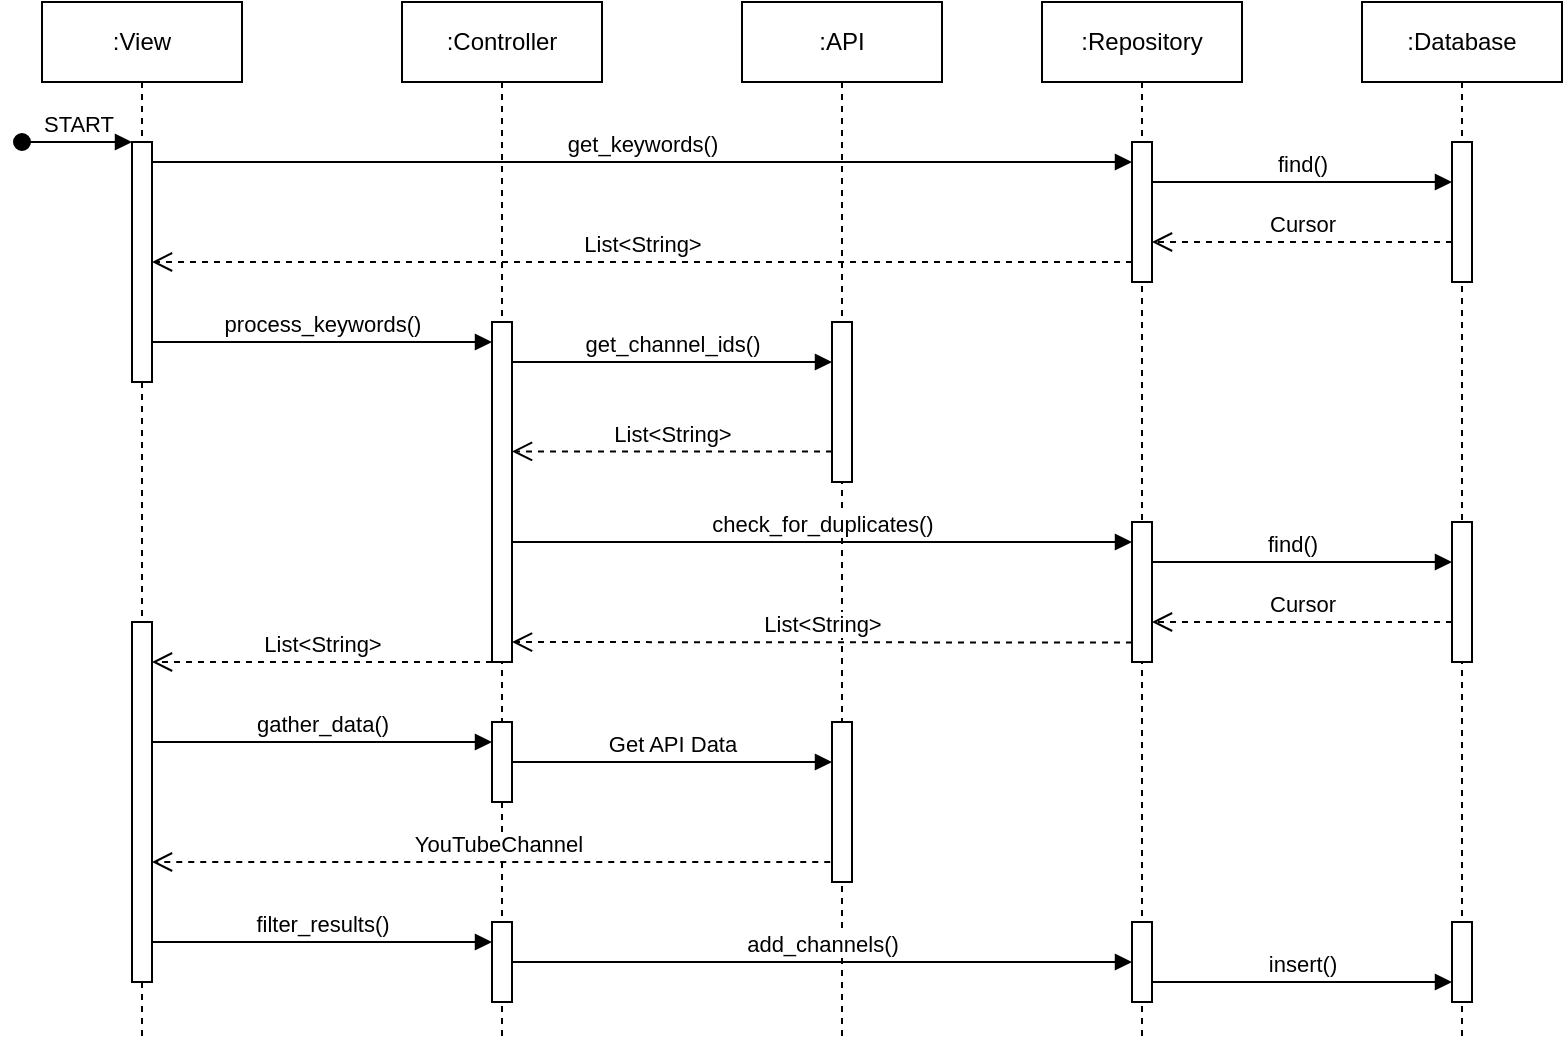 <mxfile version="21.3.7" type="github">
  <diagram name="Page-1" id="2YBvvXClWsGukQMizWep">
    <mxGraphModel dx="1434" dy="796" grid="1" gridSize="10" guides="1" tooltips="1" connect="1" arrows="1" fold="1" page="1" pageScale="1" pageWidth="850" pageHeight="1100" math="0" shadow="0">
      <root>
        <mxCell id="0" />
        <mxCell id="1" parent="0" />
        <mxCell id="aM9ryv3xv72pqoxQDRHE-1" value=":View" style="shape=umlLifeline;perimeter=lifelinePerimeter;whiteSpace=wrap;html=1;container=0;dropTarget=0;collapsible=0;recursiveResize=0;outlineConnect=0;portConstraint=eastwest;newEdgeStyle={&quot;edgeStyle&quot;:&quot;elbowEdgeStyle&quot;,&quot;elbow&quot;:&quot;vertical&quot;,&quot;curved&quot;:0,&quot;rounded&quot;:0};" parent="1" vertex="1">
          <mxGeometry x="40" y="40" width="100" height="520" as="geometry" />
        </mxCell>
        <mxCell id="aM9ryv3xv72pqoxQDRHE-2" value="" style="html=1;points=[];perimeter=orthogonalPerimeter;outlineConnect=0;targetShapes=umlLifeline;portConstraint=eastwest;newEdgeStyle={&quot;edgeStyle&quot;:&quot;elbowEdgeStyle&quot;,&quot;elbow&quot;:&quot;vertical&quot;,&quot;curved&quot;:0,&quot;rounded&quot;:0};" parent="aM9ryv3xv72pqoxQDRHE-1" vertex="1">
          <mxGeometry x="45" y="70" width="10" height="120" as="geometry" />
        </mxCell>
        <mxCell id="aM9ryv3xv72pqoxQDRHE-3" value="START" style="html=1;verticalAlign=bottom;startArrow=oval;endArrow=block;startSize=8;edgeStyle=elbowEdgeStyle;elbow=vertical;curved=0;rounded=0;" parent="aM9ryv3xv72pqoxQDRHE-1" target="aM9ryv3xv72pqoxQDRHE-2" edge="1">
          <mxGeometry relative="1" as="geometry">
            <mxPoint x="-10" y="70" as="sourcePoint" />
            <Array as="points">
              <mxPoint y="70" />
            </Array>
          </mxGeometry>
        </mxCell>
        <mxCell id="GnVSEMgAp9UW6sxPv6MO-26" value="" style="html=1;points=[];perimeter=orthogonalPerimeter;outlineConnect=0;targetShapes=umlLifeline;portConstraint=eastwest;newEdgeStyle={&quot;edgeStyle&quot;:&quot;elbowEdgeStyle&quot;,&quot;elbow&quot;:&quot;vertical&quot;,&quot;curved&quot;:0,&quot;rounded&quot;:0};" parent="aM9ryv3xv72pqoxQDRHE-1" vertex="1">
          <mxGeometry x="45" y="310" width="10" height="180" as="geometry" />
        </mxCell>
        <mxCell id="aM9ryv3xv72pqoxQDRHE-5" value=":Controller" style="shape=umlLifeline;perimeter=lifelinePerimeter;whiteSpace=wrap;html=1;container=0;dropTarget=0;collapsible=0;recursiveResize=0;outlineConnect=0;portConstraint=eastwest;newEdgeStyle={&quot;edgeStyle&quot;:&quot;elbowEdgeStyle&quot;,&quot;elbow&quot;:&quot;vertical&quot;,&quot;curved&quot;:0,&quot;rounded&quot;:0};" parent="1" vertex="1">
          <mxGeometry x="220" y="40" width="100" height="520" as="geometry" />
        </mxCell>
        <mxCell id="GnVSEMgAp9UW6sxPv6MO-16" value="" style="html=1;points=[];perimeter=orthogonalPerimeter;outlineConnect=0;targetShapes=umlLifeline;portConstraint=eastwest;newEdgeStyle={&quot;edgeStyle&quot;:&quot;elbowEdgeStyle&quot;,&quot;elbow&quot;:&quot;vertical&quot;,&quot;curved&quot;:0,&quot;rounded&quot;:0};" parent="aM9ryv3xv72pqoxQDRHE-5" vertex="1">
          <mxGeometry x="45" y="160" width="10" height="170" as="geometry" />
        </mxCell>
        <mxCell id="GnVSEMgAp9UW6sxPv6MO-40" value="" style="html=1;points=[];perimeter=orthogonalPerimeter;outlineConnect=0;targetShapes=umlLifeline;portConstraint=eastwest;newEdgeStyle={&quot;edgeStyle&quot;:&quot;elbowEdgeStyle&quot;,&quot;elbow&quot;:&quot;vertical&quot;,&quot;curved&quot;:0,&quot;rounded&quot;:0};" parent="aM9ryv3xv72pqoxQDRHE-5" vertex="1">
          <mxGeometry x="45" y="460" width="10" height="40" as="geometry" />
        </mxCell>
        <mxCell id="aM9ryv3xv72pqoxQDRHE-7" value="get_keywords()" style="html=1;verticalAlign=bottom;endArrow=block;edgeStyle=elbowEdgeStyle;elbow=vertical;curved=0;rounded=0;" parent="1" source="aM9ryv3xv72pqoxQDRHE-2" target="GnVSEMgAp9UW6sxPv6MO-4" edge="1">
          <mxGeometry relative="1" as="geometry">
            <mxPoint x="195" y="130" as="sourcePoint" />
            <Array as="points">
              <mxPoint x="180" y="120" />
            </Array>
            <mxPoint x="580" y="120" as="targetPoint" />
          </mxGeometry>
        </mxCell>
        <mxCell id="aM9ryv3xv72pqoxQDRHE-8" value="Cursor" style="html=1;verticalAlign=bottom;endArrow=open;dashed=1;endSize=8;edgeStyle=elbowEdgeStyle;elbow=vertical;curved=0;rounded=0;" parent="1" source="GnVSEMgAp9UW6sxPv6MO-6" target="GnVSEMgAp9UW6sxPv6MO-4" edge="1">
          <mxGeometry relative="1" as="geometry">
            <mxPoint x="195" y="205" as="targetPoint" />
            <Array as="points">
              <mxPoint x="720" y="160" />
              <mxPoint x="620" y="170" />
              <mxPoint x="660" y="280" />
            </Array>
            <mxPoint x="265" y="280" as="sourcePoint" />
          </mxGeometry>
        </mxCell>
        <mxCell id="GnVSEMgAp9UW6sxPv6MO-1" value=":API" style="shape=umlLifeline;perimeter=lifelinePerimeter;whiteSpace=wrap;html=1;container=0;dropTarget=0;collapsible=0;recursiveResize=0;outlineConnect=0;portConstraint=eastwest;newEdgeStyle={&quot;edgeStyle&quot;:&quot;elbowEdgeStyle&quot;,&quot;elbow&quot;:&quot;vertical&quot;,&quot;curved&quot;:0,&quot;rounded&quot;:0};" parent="1" vertex="1">
          <mxGeometry x="390" y="40" width="100" height="520" as="geometry" />
        </mxCell>
        <mxCell id="GnVSEMgAp9UW6sxPv6MO-17" value="" style="html=1;points=[];perimeter=orthogonalPerimeter;outlineConnect=0;targetShapes=umlLifeline;portConstraint=eastwest;newEdgeStyle={&quot;edgeStyle&quot;:&quot;elbowEdgeStyle&quot;,&quot;elbow&quot;:&quot;vertical&quot;,&quot;curved&quot;:0,&quot;rounded&quot;:0};" parent="GnVSEMgAp9UW6sxPv6MO-1" vertex="1">
          <mxGeometry x="45" y="160" width="10" height="80" as="geometry" />
        </mxCell>
        <mxCell id="GnVSEMgAp9UW6sxPv6MO-32" value="" style="html=1;points=[];perimeter=orthogonalPerimeter;outlineConnect=0;targetShapes=umlLifeline;portConstraint=eastwest;newEdgeStyle={&quot;edgeStyle&quot;:&quot;elbowEdgeStyle&quot;,&quot;elbow&quot;:&quot;vertical&quot;,&quot;curved&quot;:0,&quot;rounded&quot;:0};" parent="GnVSEMgAp9UW6sxPv6MO-1" vertex="1">
          <mxGeometry x="45" y="360" width="10" height="80" as="geometry" />
        </mxCell>
        <mxCell id="GnVSEMgAp9UW6sxPv6MO-3" value=":Repository" style="shape=umlLifeline;perimeter=lifelinePerimeter;whiteSpace=wrap;html=1;container=0;dropTarget=0;collapsible=0;recursiveResize=0;outlineConnect=0;portConstraint=eastwest;newEdgeStyle={&quot;edgeStyle&quot;:&quot;elbowEdgeStyle&quot;,&quot;elbow&quot;:&quot;vertical&quot;,&quot;curved&quot;:0,&quot;rounded&quot;:0};" parent="1" vertex="1">
          <mxGeometry x="540" y="40" width="100" height="520" as="geometry" />
        </mxCell>
        <mxCell id="GnVSEMgAp9UW6sxPv6MO-4" value="" style="html=1;points=[];perimeter=orthogonalPerimeter;outlineConnect=0;targetShapes=umlLifeline;portConstraint=eastwest;newEdgeStyle={&quot;edgeStyle&quot;:&quot;elbowEdgeStyle&quot;,&quot;elbow&quot;:&quot;vertical&quot;,&quot;curved&quot;:0,&quot;rounded&quot;:0};" parent="GnVSEMgAp9UW6sxPv6MO-3" vertex="1">
          <mxGeometry x="45" y="70" width="10" height="70" as="geometry" />
        </mxCell>
        <mxCell id="GnVSEMgAp9UW6sxPv6MO-20" value="" style="html=1;points=[];perimeter=orthogonalPerimeter;outlineConnect=0;targetShapes=umlLifeline;portConstraint=eastwest;newEdgeStyle={&quot;edgeStyle&quot;:&quot;elbowEdgeStyle&quot;,&quot;elbow&quot;:&quot;vertical&quot;,&quot;curved&quot;:0,&quot;rounded&quot;:0};" parent="GnVSEMgAp9UW6sxPv6MO-3" vertex="1">
          <mxGeometry x="45" y="260" width="10" height="70" as="geometry" />
        </mxCell>
        <mxCell id="GnVSEMgAp9UW6sxPv6MO-35" value="" style="html=1;points=[];perimeter=orthogonalPerimeter;outlineConnect=0;targetShapes=umlLifeline;portConstraint=eastwest;newEdgeStyle={&quot;edgeStyle&quot;:&quot;elbowEdgeStyle&quot;,&quot;elbow&quot;:&quot;vertical&quot;,&quot;curved&quot;:0,&quot;rounded&quot;:0};" parent="GnVSEMgAp9UW6sxPv6MO-3" vertex="1">
          <mxGeometry x="45" y="460" width="10" height="40" as="geometry" />
        </mxCell>
        <mxCell id="GnVSEMgAp9UW6sxPv6MO-5" value=":Database" style="shape=umlLifeline;perimeter=lifelinePerimeter;whiteSpace=wrap;html=1;container=0;dropTarget=0;collapsible=0;recursiveResize=0;outlineConnect=0;portConstraint=eastwest;newEdgeStyle={&quot;edgeStyle&quot;:&quot;elbowEdgeStyle&quot;,&quot;elbow&quot;:&quot;vertical&quot;,&quot;curved&quot;:0,&quot;rounded&quot;:0};" parent="1" vertex="1">
          <mxGeometry x="700" y="40" width="100" height="520" as="geometry" />
        </mxCell>
        <mxCell id="GnVSEMgAp9UW6sxPv6MO-6" value="" style="html=1;points=[];perimeter=orthogonalPerimeter;outlineConnect=0;targetShapes=umlLifeline;portConstraint=eastwest;newEdgeStyle={&quot;edgeStyle&quot;:&quot;elbowEdgeStyle&quot;,&quot;elbow&quot;:&quot;vertical&quot;,&quot;curved&quot;:0,&quot;rounded&quot;:0};" parent="GnVSEMgAp9UW6sxPv6MO-5" vertex="1">
          <mxGeometry x="45" y="70" width="10" height="70" as="geometry" />
        </mxCell>
        <mxCell id="GnVSEMgAp9UW6sxPv6MO-22" value="" style="html=1;points=[];perimeter=orthogonalPerimeter;outlineConnect=0;targetShapes=umlLifeline;portConstraint=eastwest;newEdgeStyle={&quot;edgeStyle&quot;:&quot;elbowEdgeStyle&quot;,&quot;elbow&quot;:&quot;vertical&quot;,&quot;curved&quot;:0,&quot;rounded&quot;:0};" parent="GnVSEMgAp9UW6sxPv6MO-5" vertex="1">
          <mxGeometry x="45" y="260" width="10" height="70" as="geometry" />
        </mxCell>
        <mxCell id="GnVSEMgAp9UW6sxPv6MO-37" value="" style="html=1;points=[];perimeter=orthogonalPerimeter;outlineConnect=0;targetShapes=umlLifeline;portConstraint=eastwest;newEdgeStyle={&quot;edgeStyle&quot;:&quot;elbowEdgeStyle&quot;,&quot;elbow&quot;:&quot;vertical&quot;,&quot;curved&quot;:0,&quot;rounded&quot;:0};" parent="GnVSEMgAp9UW6sxPv6MO-5" vertex="1">
          <mxGeometry x="45" y="460" width="10" height="40" as="geometry" />
        </mxCell>
        <mxCell id="GnVSEMgAp9UW6sxPv6MO-10" value="find()" style="html=1;verticalAlign=bottom;endArrow=block;edgeStyle=elbowEdgeStyle;elbow=vertical;curved=0;rounded=0;" parent="1" source="GnVSEMgAp9UW6sxPv6MO-4" target="GnVSEMgAp9UW6sxPv6MO-6" edge="1">
          <mxGeometry relative="1" as="geometry">
            <mxPoint x="600" y="120" as="sourcePoint" />
            <Array as="points">
              <mxPoint x="700" y="130" />
              <mxPoint x="680" y="120" />
              <mxPoint x="740" y="120" />
              <mxPoint x="740" y="120" />
            </Array>
            <mxPoint x="740" y="120" as="targetPoint" />
            <mxPoint as="offset" />
          </mxGeometry>
        </mxCell>
        <mxCell id="GnVSEMgAp9UW6sxPv6MO-14" value="process_keywords()" style="html=1;verticalAlign=bottom;endArrow=block;edgeStyle=elbowEdgeStyle;elbow=vertical;curved=0;rounded=0;" parent="1" source="aM9ryv3xv72pqoxQDRHE-2" target="GnVSEMgAp9UW6sxPv6MO-16" edge="1">
          <mxGeometry relative="1" as="geometry">
            <mxPoint x="110" y="210" as="sourcePoint" />
            <Array as="points">
              <mxPoint x="230" y="210" />
              <mxPoint x="130" y="220" />
              <mxPoint x="195" y="210" />
              <mxPoint x="255" y="210" />
              <mxPoint x="255" y="210" />
            </Array>
            <mxPoint x="260" y="220" as="targetPoint" />
            <mxPoint as="offset" />
          </mxGeometry>
        </mxCell>
        <mxCell id="GnVSEMgAp9UW6sxPv6MO-15" value="List&amp;lt;String&amp;gt;" style="html=1;verticalAlign=bottom;endArrow=open;dashed=1;endSize=8;edgeStyle=elbowEdgeStyle;elbow=vertical;curved=0;rounded=0;" parent="1" source="GnVSEMgAp9UW6sxPv6MO-4" target="aM9ryv3xv72pqoxQDRHE-2" edge="1">
          <mxGeometry relative="1" as="geometry">
            <mxPoint x="425" y="189.71" as="targetPoint" />
            <Array as="points">
              <mxPoint x="520" y="170" />
              <mxPoint x="450" y="189.71" />
              <mxPoint x="490" y="299.71" />
            </Array>
            <mxPoint x="575" y="189.71" as="sourcePoint" />
          </mxGeometry>
        </mxCell>
        <mxCell id="GnVSEMgAp9UW6sxPv6MO-18" value="get_channel_ids()" style="html=1;verticalAlign=bottom;endArrow=block;edgeStyle=elbowEdgeStyle;elbow=vertical;curved=0;rounded=0;" parent="1" source="GnVSEMgAp9UW6sxPv6MO-16" target="GnVSEMgAp9UW6sxPv6MO-17" edge="1">
          <mxGeometry relative="1" as="geometry">
            <mxPoint x="280" y="220" as="sourcePoint" />
            <Array as="points">
              <mxPoint x="305" y="220" />
              <mxPoint x="370" y="210" />
              <mxPoint x="430" y="210" />
              <mxPoint x="430" y="210" />
            </Array>
            <mxPoint x="440" y="220" as="targetPoint" />
            <mxPoint as="offset" />
          </mxGeometry>
        </mxCell>
        <mxCell id="GnVSEMgAp9UW6sxPv6MO-19" value="List&amp;lt;String&amp;gt;" style="html=1;verticalAlign=bottom;endArrow=open;dashed=1;endSize=8;edgeStyle=elbowEdgeStyle;elbow=vertical;curved=0;rounded=0;" parent="1" source="GnVSEMgAp9UW6sxPv6MO-17" edge="1">
          <mxGeometry relative="1" as="geometry">
            <mxPoint x="275" y="264.71" as="targetPoint" />
            <Array as="points">
              <mxPoint x="300" y="264.71" />
              <mxPoint x="340" y="374.71" />
            </Array>
            <mxPoint x="425" y="264.71" as="sourcePoint" />
            <mxPoint as="offset" />
          </mxGeometry>
        </mxCell>
        <mxCell id="GnVSEMgAp9UW6sxPv6MO-21" value="check_for_duplicates()" style="html=1;verticalAlign=bottom;endArrow=block;edgeStyle=elbowEdgeStyle;elbow=vertical;curved=0;rounded=0;" parent="1" source="GnVSEMgAp9UW6sxPv6MO-16" target="GnVSEMgAp9UW6sxPv6MO-20" edge="1">
          <mxGeometry relative="1" as="geometry">
            <mxPoint x="280" y="310" as="sourcePoint" />
            <Array as="points">
              <mxPoint x="315" y="310" />
              <mxPoint x="380" y="300" />
              <mxPoint x="440" y="300" />
              <mxPoint x="440" y="300" />
            </Array>
            <mxPoint x="450" y="310" as="targetPoint" />
            <mxPoint as="offset" />
          </mxGeometry>
        </mxCell>
        <mxCell id="GnVSEMgAp9UW6sxPv6MO-23" value="find()" style="html=1;verticalAlign=bottom;endArrow=block;edgeStyle=elbowEdgeStyle;elbow=vertical;curved=0;rounded=0;" parent="1" target="GnVSEMgAp9UW6sxPv6MO-22" edge="1">
          <mxGeometry relative="1" as="geometry">
            <mxPoint x="595" y="310" as="sourcePoint" />
            <Array as="points">
              <mxPoint x="650" y="320" />
              <mxPoint x="635" y="310" />
              <mxPoint x="700" y="300" />
              <mxPoint x="760" y="300" />
              <mxPoint x="760" y="300" />
            </Array>
            <mxPoint x="905" y="310" as="targetPoint" />
            <mxPoint as="offset" />
          </mxGeometry>
        </mxCell>
        <mxCell id="GnVSEMgAp9UW6sxPv6MO-24" value="Cursor" style="html=1;verticalAlign=bottom;endArrow=open;dashed=1;endSize=8;edgeStyle=elbowEdgeStyle;elbow=vertical;curved=0;rounded=0;" parent="1" source="GnVSEMgAp9UW6sxPv6MO-22" target="GnVSEMgAp9UW6sxPv6MO-20" edge="1">
          <mxGeometry relative="1" as="geometry">
            <mxPoint x="590" y="350" as="targetPoint" />
            <Array as="points">
              <mxPoint x="720" y="350" />
              <mxPoint x="700" y="360" />
              <mxPoint x="615" y="350" />
              <mxPoint x="655" y="460" />
            </Array>
            <mxPoint x="740" y="350" as="sourcePoint" />
          </mxGeometry>
        </mxCell>
        <mxCell id="GnVSEMgAp9UW6sxPv6MO-25" value="List&amp;lt;String&amp;gt;" style="html=1;verticalAlign=bottom;endArrow=open;dashed=1;endSize=8;edgeStyle=elbowEdgeStyle;elbow=vertical;curved=0;rounded=0;" parent="1" target="GnVSEMgAp9UW6sxPv6MO-16" edge="1">
          <mxGeometry relative="1" as="geometry">
            <mxPoint x="425" y="360" as="targetPoint" />
            <Array as="points">
              <mxPoint x="530" y="360" />
              <mxPoint x="520" y="350" />
              <mxPoint x="450" y="360" />
              <mxPoint x="490" y="470" />
            </Array>
            <mxPoint x="585" y="360.29" as="sourcePoint" />
            <mxPoint as="offset" />
          </mxGeometry>
        </mxCell>
        <mxCell id="GnVSEMgAp9UW6sxPv6MO-27" value="List&amp;lt;String&amp;gt;" style="html=1;verticalAlign=bottom;endArrow=open;dashed=1;endSize=8;edgeStyle=elbowEdgeStyle;elbow=vertical;curved=0;rounded=0;" parent="1" source="GnVSEMgAp9UW6sxPv6MO-16" target="GnVSEMgAp9UW6sxPv6MO-26" edge="1">
          <mxGeometry relative="1" as="geometry">
            <mxPoint x="110" y="360" as="targetPoint" />
            <Array as="points">
              <mxPoint x="240" y="370" />
              <mxPoint x="215" y="360" />
              <mxPoint x="130" y="350" />
              <mxPoint x="170" y="460" />
            </Array>
            <mxPoint x="260" y="360" as="sourcePoint" />
          </mxGeometry>
        </mxCell>
        <mxCell id="GnVSEMgAp9UW6sxPv6MO-30" value="" style="html=1;points=[];perimeter=orthogonalPerimeter;outlineConnect=0;targetShapes=umlLifeline;portConstraint=eastwest;newEdgeStyle={&quot;edgeStyle&quot;:&quot;elbowEdgeStyle&quot;,&quot;elbow&quot;:&quot;vertical&quot;,&quot;curved&quot;:0,&quot;rounded&quot;:0};" parent="1" vertex="1">
          <mxGeometry x="265" y="400" width="10" height="40" as="geometry" />
        </mxCell>
        <mxCell id="GnVSEMgAp9UW6sxPv6MO-31" value="gather_data()" style="html=1;verticalAlign=bottom;endArrow=block;edgeStyle=elbowEdgeStyle;elbow=vertical;curved=0;rounded=0;" parent="1" edge="1">
          <mxGeometry relative="1" as="geometry">
            <mxPoint x="95" y="410" as="sourcePoint" />
            <Array as="points">
              <mxPoint x="130" y="410" />
              <mxPoint x="195" y="400" />
              <mxPoint x="255" y="400" />
              <mxPoint x="255" y="400" />
            </Array>
            <mxPoint x="265" y="410" as="targetPoint" />
            <mxPoint as="offset" />
          </mxGeometry>
        </mxCell>
        <mxCell id="GnVSEMgAp9UW6sxPv6MO-33" value="Get API Data" style="html=1;verticalAlign=bottom;endArrow=block;edgeStyle=elbowEdgeStyle;elbow=vertical;curved=0;rounded=0;" parent="1" source="GnVSEMgAp9UW6sxPv6MO-30" edge="1">
          <mxGeometry relative="1" as="geometry">
            <mxPoint x="265" y="420" as="sourcePoint" />
            <Array as="points">
              <mxPoint x="300" y="420" />
              <mxPoint x="365" y="410" />
              <mxPoint x="425" y="410" />
              <mxPoint x="425" y="410" />
            </Array>
            <mxPoint x="435" y="420" as="targetPoint" />
            <mxPoint as="offset" />
          </mxGeometry>
        </mxCell>
        <mxCell id="GnVSEMgAp9UW6sxPv6MO-34" value="YouTubeChannel" style="html=1;verticalAlign=bottom;endArrow=open;dashed=1;endSize=8;edgeStyle=elbowEdgeStyle;elbow=vertical;curved=0;rounded=0;" parent="1" target="GnVSEMgAp9UW6sxPv6MO-26" edge="1">
          <mxGeometry relative="1" as="geometry">
            <mxPoint x="275" y="464.58" as="targetPoint" />
            <Array as="points">
              <mxPoint x="360" y="470" />
              <mxPoint x="300" y="464.58" />
              <mxPoint x="340" y="574.58" />
            </Array>
            <mxPoint x="435" y="464.87" as="sourcePoint" />
            <mxPoint as="offset" />
          </mxGeometry>
        </mxCell>
        <mxCell id="GnVSEMgAp9UW6sxPv6MO-36" value="add_channels()" style="html=1;verticalAlign=bottom;endArrow=block;edgeStyle=elbowEdgeStyle;elbow=vertical;curved=0;rounded=0;" parent="1" edge="1">
          <mxGeometry relative="1" as="geometry">
            <mxPoint x="275" y="520" as="sourcePoint" />
            <Array as="points">
              <mxPoint x="315" y="520" />
              <mxPoint x="380" y="510" />
              <mxPoint x="440" y="510" />
              <mxPoint x="440" y="510" />
            </Array>
            <mxPoint x="585" y="520" as="targetPoint" />
            <mxPoint as="offset" />
          </mxGeometry>
        </mxCell>
        <mxCell id="GnVSEMgAp9UW6sxPv6MO-38" value="insert()" style="html=1;verticalAlign=bottom;endArrow=block;edgeStyle=elbowEdgeStyle;elbow=vertical;curved=0;rounded=0;" parent="1" source="GnVSEMgAp9UW6sxPv6MO-35" target="GnVSEMgAp9UW6sxPv6MO-37" edge="1">
          <mxGeometry relative="1" as="geometry">
            <mxPoint x="600" y="520" as="sourcePoint" />
            <Array as="points">
              <mxPoint x="650" y="530" />
              <mxPoint x="640" y="520" />
              <mxPoint x="705" y="510" />
              <mxPoint x="765" y="510" />
              <mxPoint x="765" y="510" />
            </Array>
            <mxPoint x="750" y="520" as="targetPoint" />
            <mxPoint as="offset" />
          </mxGeometry>
        </mxCell>
        <mxCell id="GnVSEMgAp9UW6sxPv6MO-41" value="filter_results()" style="html=1;verticalAlign=bottom;endArrow=block;edgeStyle=elbowEdgeStyle;elbow=vertical;curved=0;rounded=0;" parent="1" edge="1">
          <mxGeometry relative="1" as="geometry">
            <mxPoint x="95" y="510" as="sourcePoint" />
            <Array as="points">
              <mxPoint x="130" y="510" />
              <mxPoint x="195" y="500" />
              <mxPoint x="255" y="500" />
              <mxPoint x="255" y="500" />
            </Array>
            <mxPoint x="265" y="510" as="targetPoint" />
            <mxPoint as="offset" />
          </mxGeometry>
        </mxCell>
      </root>
    </mxGraphModel>
  </diagram>
</mxfile>
